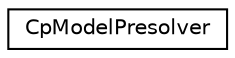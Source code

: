digraph "Graphical Class Hierarchy"
{
 // LATEX_PDF_SIZE
  edge [fontname="Helvetica",fontsize="10",labelfontname="Helvetica",labelfontsize="10"];
  node [fontname="Helvetica",fontsize="10",shape=record];
  rankdir="LR";
  Node0 [label="CpModelPresolver",height=0.2,width=0.4,color="black", fillcolor="white", style="filled",URL="$classoperations__research_1_1sat_1_1_cp_model_presolver.html",tooltip=" "];
}
